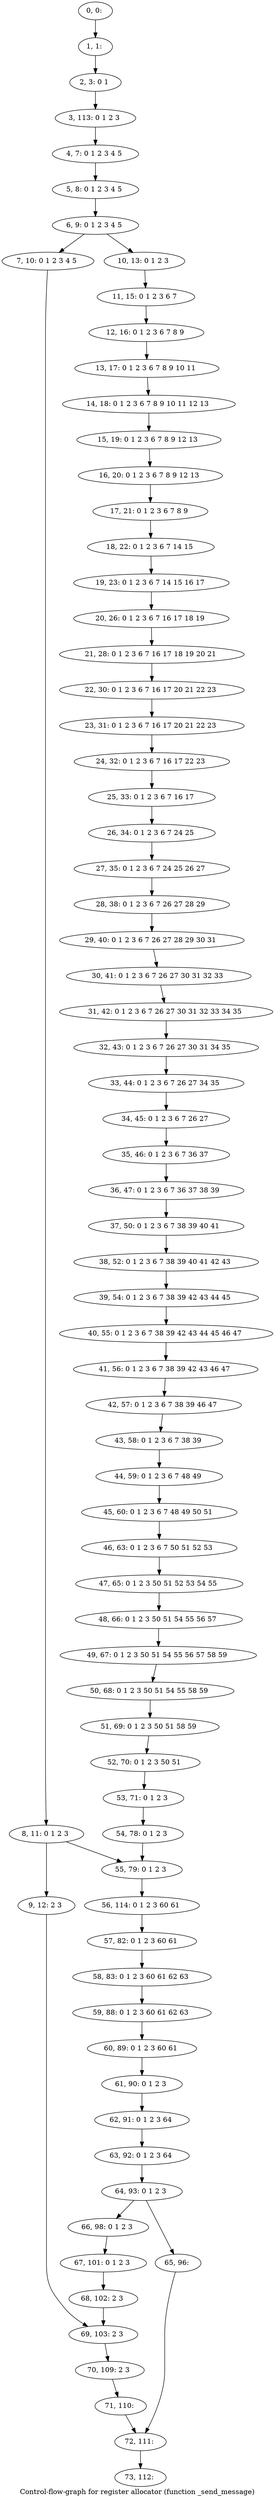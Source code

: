 digraph G {
graph [label="Control-flow-graph for register allocator (function _send_message)"]
0[label="0, 0: "];
1[label="1, 1: "];
2[label="2, 3: 0 1 "];
3[label="3, 113: 0 1 2 3 "];
4[label="4, 7: 0 1 2 3 4 5 "];
5[label="5, 8: 0 1 2 3 4 5 "];
6[label="6, 9: 0 1 2 3 4 5 "];
7[label="7, 10: 0 1 2 3 4 5 "];
8[label="8, 11: 0 1 2 3 "];
9[label="9, 12: 2 3 "];
10[label="10, 13: 0 1 2 3 "];
11[label="11, 15: 0 1 2 3 6 7 "];
12[label="12, 16: 0 1 2 3 6 7 8 9 "];
13[label="13, 17: 0 1 2 3 6 7 8 9 10 11 "];
14[label="14, 18: 0 1 2 3 6 7 8 9 10 11 12 13 "];
15[label="15, 19: 0 1 2 3 6 7 8 9 12 13 "];
16[label="16, 20: 0 1 2 3 6 7 8 9 12 13 "];
17[label="17, 21: 0 1 2 3 6 7 8 9 "];
18[label="18, 22: 0 1 2 3 6 7 14 15 "];
19[label="19, 23: 0 1 2 3 6 7 14 15 16 17 "];
20[label="20, 26: 0 1 2 3 6 7 16 17 18 19 "];
21[label="21, 28: 0 1 2 3 6 7 16 17 18 19 20 21 "];
22[label="22, 30: 0 1 2 3 6 7 16 17 20 21 22 23 "];
23[label="23, 31: 0 1 2 3 6 7 16 17 20 21 22 23 "];
24[label="24, 32: 0 1 2 3 6 7 16 17 22 23 "];
25[label="25, 33: 0 1 2 3 6 7 16 17 "];
26[label="26, 34: 0 1 2 3 6 7 24 25 "];
27[label="27, 35: 0 1 2 3 6 7 24 25 26 27 "];
28[label="28, 38: 0 1 2 3 6 7 26 27 28 29 "];
29[label="29, 40: 0 1 2 3 6 7 26 27 28 29 30 31 "];
30[label="30, 41: 0 1 2 3 6 7 26 27 30 31 32 33 "];
31[label="31, 42: 0 1 2 3 6 7 26 27 30 31 32 33 34 35 "];
32[label="32, 43: 0 1 2 3 6 7 26 27 30 31 34 35 "];
33[label="33, 44: 0 1 2 3 6 7 26 27 34 35 "];
34[label="34, 45: 0 1 2 3 6 7 26 27 "];
35[label="35, 46: 0 1 2 3 6 7 36 37 "];
36[label="36, 47: 0 1 2 3 6 7 36 37 38 39 "];
37[label="37, 50: 0 1 2 3 6 7 38 39 40 41 "];
38[label="38, 52: 0 1 2 3 6 7 38 39 40 41 42 43 "];
39[label="39, 54: 0 1 2 3 6 7 38 39 42 43 44 45 "];
40[label="40, 55: 0 1 2 3 6 7 38 39 42 43 44 45 46 47 "];
41[label="41, 56: 0 1 2 3 6 7 38 39 42 43 46 47 "];
42[label="42, 57: 0 1 2 3 6 7 38 39 46 47 "];
43[label="43, 58: 0 1 2 3 6 7 38 39 "];
44[label="44, 59: 0 1 2 3 6 7 48 49 "];
45[label="45, 60: 0 1 2 3 6 7 48 49 50 51 "];
46[label="46, 63: 0 1 2 3 6 7 50 51 52 53 "];
47[label="47, 65: 0 1 2 3 50 51 52 53 54 55 "];
48[label="48, 66: 0 1 2 3 50 51 54 55 56 57 "];
49[label="49, 67: 0 1 2 3 50 51 54 55 56 57 58 59 "];
50[label="50, 68: 0 1 2 3 50 51 54 55 58 59 "];
51[label="51, 69: 0 1 2 3 50 51 58 59 "];
52[label="52, 70: 0 1 2 3 50 51 "];
53[label="53, 71: 0 1 2 3 "];
54[label="54, 78: 0 1 2 3 "];
55[label="55, 79: 0 1 2 3 "];
56[label="56, 114: 0 1 2 3 60 61 "];
57[label="57, 82: 0 1 2 3 60 61 "];
58[label="58, 83: 0 1 2 3 60 61 62 63 "];
59[label="59, 88: 0 1 2 3 60 61 62 63 "];
60[label="60, 89: 0 1 2 3 60 61 "];
61[label="61, 90: 0 1 2 3 "];
62[label="62, 91: 0 1 2 3 64 "];
63[label="63, 92: 0 1 2 3 64 "];
64[label="64, 93: 0 1 2 3 "];
65[label="65, 96: "];
66[label="66, 98: 0 1 2 3 "];
67[label="67, 101: 0 1 2 3 "];
68[label="68, 102: 2 3 "];
69[label="69, 103: 2 3 "];
70[label="70, 109: 2 3 "];
71[label="71, 110: "];
72[label="72, 111: "];
73[label="73, 112: "];
0->1 ;
1->2 ;
2->3 ;
3->4 ;
4->5 ;
5->6 ;
6->7 ;
6->10 ;
7->8 ;
8->9 ;
8->55 ;
9->69 ;
10->11 ;
11->12 ;
12->13 ;
13->14 ;
14->15 ;
15->16 ;
16->17 ;
17->18 ;
18->19 ;
19->20 ;
20->21 ;
21->22 ;
22->23 ;
23->24 ;
24->25 ;
25->26 ;
26->27 ;
27->28 ;
28->29 ;
29->30 ;
30->31 ;
31->32 ;
32->33 ;
33->34 ;
34->35 ;
35->36 ;
36->37 ;
37->38 ;
38->39 ;
39->40 ;
40->41 ;
41->42 ;
42->43 ;
43->44 ;
44->45 ;
45->46 ;
46->47 ;
47->48 ;
48->49 ;
49->50 ;
50->51 ;
51->52 ;
52->53 ;
53->54 ;
54->55 ;
55->56 ;
56->57 ;
57->58 ;
58->59 ;
59->60 ;
60->61 ;
61->62 ;
62->63 ;
63->64 ;
64->65 ;
64->66 ;
65->72 ;
66->67 ;
67->68 ;
68->69 ;
69->70 ;
70->71 ;
71->72 ;
72->73 ;
}
